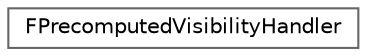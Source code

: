 digraph "Graphical Class Hierarchy"
{
 // INTERACTIVE_SVG=YES
 // LATEX_PDF_SIZE
  bgcolor="transparent";
  edge [fontname=Helvetica,fontsize=10,labelfontname=Helvetica,labelfontsize=10];
  node [fontname=Helvetica,fontsize=10,shape=box,height=0.2,width=0.4];
  rankdir="LR";
  Node0 [id="Node000000",label="FPrecomputedVisibilityHandler",height=0.2,width=0.4,color="grey40", fillcolor="white", style="filled",URL="$d0/deb/classFPrecomputedVisibilityHandler.html",tooltip="Handles operations on precomputed visibility data for a level."];
}
